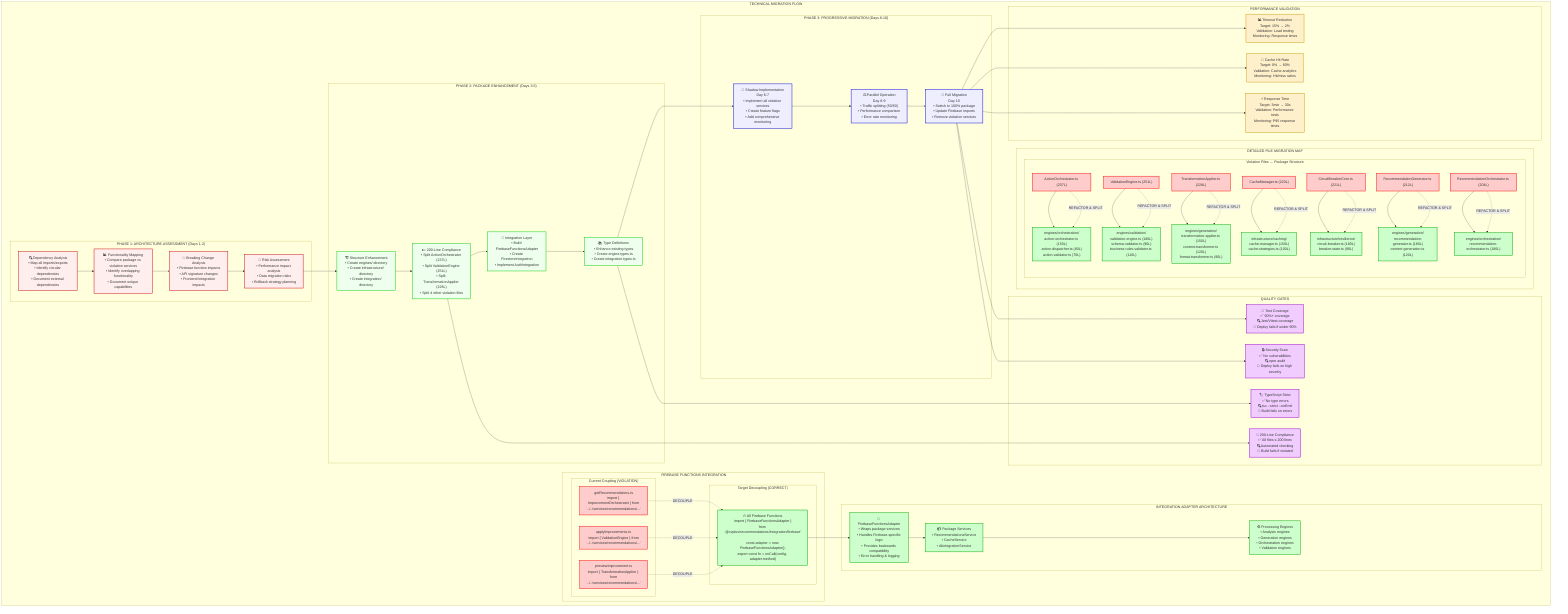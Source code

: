 graph TD
    subgraph "TECHNICAL MIGRATION FLOW"
        subgraph "PHASE 1: ARCHITECTURE ASSESSMENT (Days 1-2)"
            A1["🔍 Dependency Analysis<br/>• Map all imports/exports<br/>• Identify circular dependencies<br/>• Document external dependencies"]
            A2["📊 Functionality Mapping<br/>• Compare package vs violation services<br/>• Identify overlapping functionality<br/>• Document unique capabilities"]
            A3["💥 Breaking Change Analysis<br/>• Firebase function impacts<br/>• API signature changes<br/>• Frontend integration impacts"]
            A4["🎯 Risk Assessment<br/>• Performance impact analysis<br/>• Data migration risks<br/>• Rollback strategy planning"]
        end
        
        subgraph "PHASE 2: PACKAGE ENHANCEMENT (Days 3-5)"
            B1["🏗️ Structure Enhancement<br/>• Create engines/ directory<br/>• Create infrastructure/ directory<br/>• Create integration/ directory"]
            B2["✂️ 200-Line Compliance<br/>• Split ActionOrchestrator (237L)<br/>• Split ValidationEngine (251L)<br/>• Split TransformationApplier (228L)<br/>• Split 4 other violation files"]
            B3["🔌 Integration Layer<br/>• Build FirebaseFunctionsAdapter<br/>• Create FirestoreIntegration<br/>• Implement AuthIntegration"]
            B4["📚 Type Definitions<br/>• Enhance existing types<br/>• Create engine.types.ts<br/>• Create integration.types.ts"]
        end
        
        subgraph "PHASE 3: PROGRESSIVE MIGRATION (Days 6-10)"
            C1["🌙 Shadow Implementation<br/>Day 6-7<br/>• Implement all violation services<br/>• Create feature flags<br/>• Add comprehensive monitoring"]
            C2["⚖️ Parallel Operation<br/>Day 8-9<br/>• Traffic splitting (50/50)<br/>• Performance comparison<br/>• Error rate monitoring"]
            C3["🚀 Full Migration<br/>Day 10<br/>• Switch to 100% package<br/>• Update Firebase imports<br/>• Remove violation services"]
        end
        
        subgraph "DETAILED FILE MIGRATION MAP"
            subgraph "Violation Files → Package Structure"
                V1["ActionOrchestrator.ts (237L)"] --> T1["engines/orchestration/<br/>action-orchestrator.ts (150L)<br/>action-dispatcher.ts (80L)<br/>action-validator.ts (70L)"]
                V2["ValidationEngine.ts (251L)"] --> T2["engines/validation/<br/>validation-engine.ts (180L)<br/>schema-validator.ts (90L)<br/>business-rules-validator.ts (110L)"]
                V3["TransformationApplier.ts (228L)"] --> T3["engines/generation/<br/>transformation-applier.ts (150L)<br/>content-transformer.ts (120L)<br/>format-transformer.ts (90L)"]
                V4["CacheManager.ts (223L)"] --> T4["infrastructure/caching/<br/>cache-manager.ts (150L)<br/>cache-strategies.ts (100L)"]
                V5["CircuitBreakerCore.ts (221L)"] --> T5["infrastructure/resilience/<br/>circuit-breaker.ts (180L)<br/>breaker-state.ts (90L)"]
                V6["RecommendationGenerator.ts (212L)"] --> T6["engines/generation/<br/>recommendation-generator.ts (180L)<br/>content-generation.ts (120L)"]
                V7["RecommendationOrchestrator.ts (204L)"] --> T7["engines/orchestration/<br/>recommendation-orchestrator.ts (180L)"]
            end
        end
        
        subgraph "FIREBASE FUNCTIONS INTEGRATION"
            subgraph "Current Coupling (VIOLATION)"
                FB_OLD1["getRecommendations.ts<br/>import { ImprovementOrchestrator } from<br/>'../../services/recommendations/...'"]
                FB_OLD2["applyImprovements.ts<br/>import { ValidationEngine } from<br/>'../../services/recommendations/...'"]
                FB_OLD3["previewImprovement.ts<br/>import { TransformationApplier } from<br/>'../../services/recommendations/...'"]
            end
            
            subgraph "Target Decoupling (CORRECT)"
                FB_NEW["🔥 All Firebase Functions<br/>import { FirebaseFunctionsAdapter }<br/>from '@cvplus/recommendations/integration/firebase'<br/><br/>const adapter = new FirebaseFunctionsAdapter();<br/>export const fn = onCall(config, adapter.method)"]
            end
        end
        
        subgraph "INTEGRATION ADAPTER ARCHITECTURE"
            ADAPTER["🔌 FirebaseFunctionsAdapter<br/>• Wraps package services<br/>• Handles Firebase-specific logic<br/>• Provides backwards compatibility<br/>• Error handling & logging"]
            
            SERVICES["📦 Package Services<br/>• RecommendationsService<br/>• CacheService<br/>• AIIntegrationService"]
            
            ENGINES["⚙️ Processing Engines<br/>• Analysis engines<br/>• Generation engines<br/>• Orchestration engines<br/>• Validation engines"]
        end
        
        subgraph "PERFORMANCE VALIDATION"
            PERF1["📊 Timeout Reduction<br/>Target: 15% → 2%<br/>Validation: Load testing<br/>Monitoring: Response times"]
            PERF2["💾 Cache Hit Rate<br/>Target: 0% → 60%<br/>Validation: Cache analytics<br/>Monitoring: Hit/miss ratios"]
            PERF3["⚡ Response Time<br/>Target: 3min → 30s<br/>Validation: Performance tests<br/>Monitoring: P95 response times"]
        end
        
        subgraph "QUALITY GATES"
            GATE1["📏 200-Line Compliance<br/>✅ All files ≤ 200 lines<br/>🔍 Automated checking<br/>🚫 Build fails if violated"]
            GATE2["🏷️ TypeScript Strict<br/>✅ No type errors<br/>🔍 tsc --strict --noEmit<br/>🚫 Build fails on errors"]
            GATE3["🧪 Test Coverage<br/>✅ 90%+ coverage<br/>🔍 Jest/Vitest coverage<br/>🚫 Deploy fails if under 90%"]
            GATE4["🔒 Security Scan<br/>✅ No vulnerabilities<br/>🔍 npm audit<br/>🚫 Deploy fails on high severity"]
        end
    end
    
    %% Flow connections
    A1 --> A2
    A2 --> A3
    A3 --> A4
    A4 --> B1
    
    B1 --> B2
    B2 --> B3
    B3 --> B4
    B4 --> C1
    
    C1 --> C2
    C2 --> C3
    
    %% Migration mapping
    V1 -.->|REFACTOR & SPLIT| T1
    V2 -.->|REFACTOR & SPLIT| T2
    V3 -.->|REFACTOR & SPLIT| T3
    V4 -.->|REFACTOR & SPLIT| T4
    V5 -.->|REFACTOR & SPLIT| T5
    V6 -.->|REFACTOR & SPLIT| T6
    V7 -.->|REFACTOR & SPLIT| T7
    
    %% Firebase function evolution
    FB_OLD1 -.->|DECOUPLE| FB_NEW
    FB_OLD2 -.->|DECOUPLE| FB_NEW
    FB_OLD3 -.->|DECOUPLE| FB_NEW
    
    %% Adapter relationships
    FB_NEW --> ADAPTER
    ADAPTER --> SERVICES
    SERVICES --> ENGINES
    
    %% Validation flows
    C3 --> PERF1
    C3 --> PERF2
    C3 --> PERF3
    
    B2 --> GATE1
    B4 --> GATE2
    C3 --> GATE3
    C3 --> GATE4
    
    classDef phase1 fill:#ffeeee,stroke:#cc0000,stroke-width:2px
    classDef phase2 fill:#eeffee,stroke:#00cc00,stroke-width:2px
    classDef phase3 fill:#eeeeff,stroke:#0000cc,stroke-width:2px
    classDef violation fill:#ffcccc,stroke:#ff0000,stroke-width:2px
    classDef target fill:#ccffcc,stroke:#00aa00,stroke-width:2px
    classDef performance fill:#fff0cc,stroke:#cc9900,stroke-width:2px
    classDef quality fill:#f0ccff,stroke:#9900cc,stroke-width:2px
    
    class A1,A2,A3,A4 phase1
    class B1,B2,B3,B4 phase2
    class C1,C2,C3 phase3
    class V1,V2,V3,V4,V5,V6,V7,FB_OLD1,FB_OLD2,FB_OLD3 violation
    class T1,T2,T3,T4,T5,T6,T7,FB_NEW,ADAPTER,SERVICES,ENGINES target
    class PERF1,PERF2,PERF3 performance
    class GATE1,GATE2,GATE3,GATE4 quality
